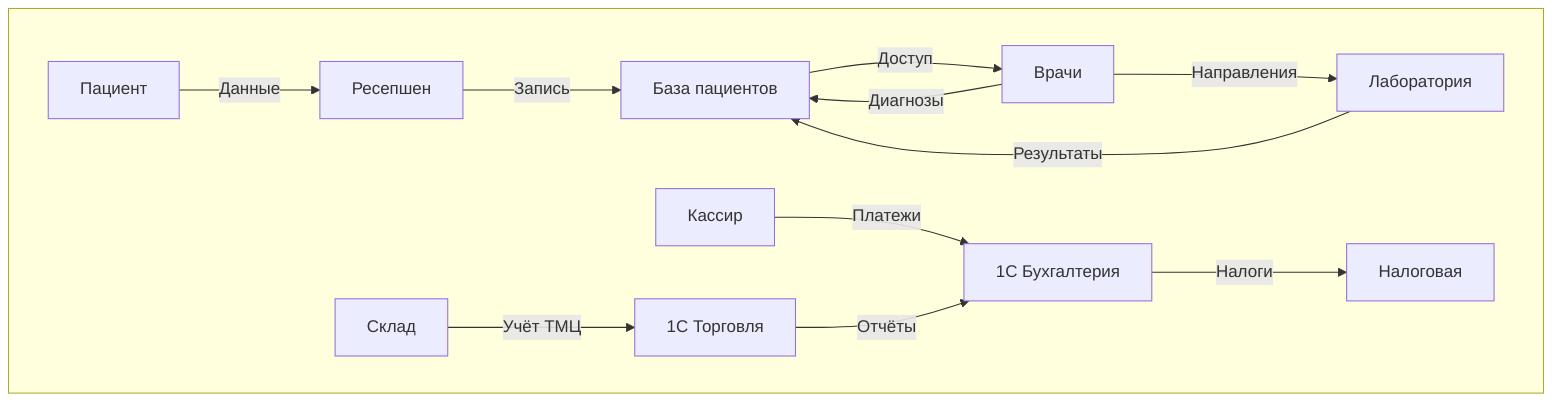 flowchart TD
    subgraph " "
    A[Пациент] -->|Данные| B[Ресепшен]
    B -->|Запись| C[База пациентов]
    C -->|Доступ| D[Врачи]
    D -->|Диагнозы| C
    D -->|Направления| E[Лаборатория]
    E -->|Результаты| C
    F[Кассир] -->|Платежи| G[1С Бухгалтерия]
    H[Склад] -->|Учёт ТМЦ| I[1С Торговля]
    I -->|Отчёты| G
    G -->|Налоги| J[Налоговая]
    end